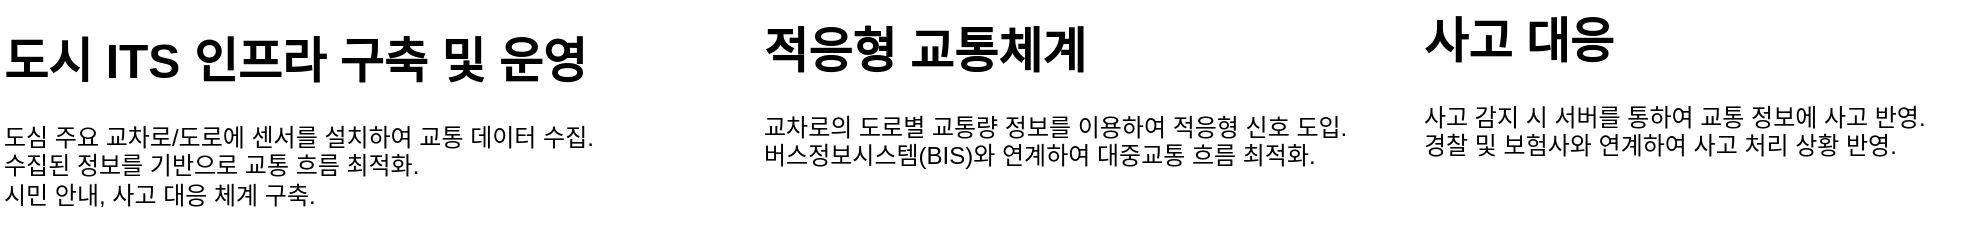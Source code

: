 <mxfile version="27.1.5">
  <diagram name="페이지-1" id="J6VXx_6CUHGOWfriXPr5">
    <mxGraphModel dx="1175" dy="990" grid="1" gridSize="10" guides="1" tooltips="1" connect="1" arrows="1" fold="1" page="1" pageScale="1" pageWidth="1920" pageHeight="1080" math="0" shadow="0">
      <root>
        <mxCell id="0" />
        <mxCell id="1" parent="0" />
        <mxCell id="sstBEkkRBJ28tQxqU71m-2" value="&lt;h1 style=&quot;margin-top: 0px;&quot;&gt;적응형 교통체계&lt;/h1&gt;&lt;div&gt;교차로의 도로별 교통량 정보를 이용하여 적응형 신호 도입.&lt;/div&gt;&lt;div&gt;버스정보시스템(BIS)와 연계하여 대중교통 흐름 최적화.&lt;/div&gt;" style="text;html=1;whiteSpace=wrap;overflow=hidden;rounded=0;" vertex="1" parent="1">
          <mxGeometry x="400" y="25" width="300" height="90" as="geometry" />
        </mxCell>
        <mxCell id="sstBEkkRBJ28tQxqU71m-3" value="&lt;h1 style=&quot;margin-top: 0px;&quot;&gt;사고 대응&lt;/h1&gt;&lt;div&gt;사고 감지 시 서버를 통하여 교통 정보에 사고 반영.&lt;/div&gt;&lt;div&gt;경찰 및 보험사와 연계하여 사고 처리 상황 반영.&lt;/div&gt;" style="text;html=1;whiteSpace=wrap;overflow=hidden;rounded=0;" vertex="1" parent="1">
          <mxGeometry x="730" y="20" width="280" height="90" as="geometry" />
        </mxCell>
        <mxCell id="sstBEkkRBJ28tQxqU71m-4" value="&lt;h1 style=&quot;margin-top: 0px;&quot;&gt;도시 ITS 인프라 구축 및 운영&lt;/h1&gt;&lt;div&gt;도심 주요 교차로/도로에 센서를 설치하여 교통 데이터 수집.&lt;/div&gt;&lt;div&gt;수집된 정보를 기반으로 교통 흐름 최적화.&lt;/div&gt;&lt;div&gt;시민 안내, 사고 대응 체계 구축.&lt;/div&gt;&lt;div&gt;&lt;br&gt;&lt;/div&gt;" style="text;html=1;whiteSpace=wrap;overflow=hidden;rounded=0;" vertex="1" parent="1">
          <mxGeometry x="20" y="30" width="300" height="100" as="geometry" />
        </mxCell>
      </root>
    </mxGraphModel>
  </diagram>
</mxfile>
